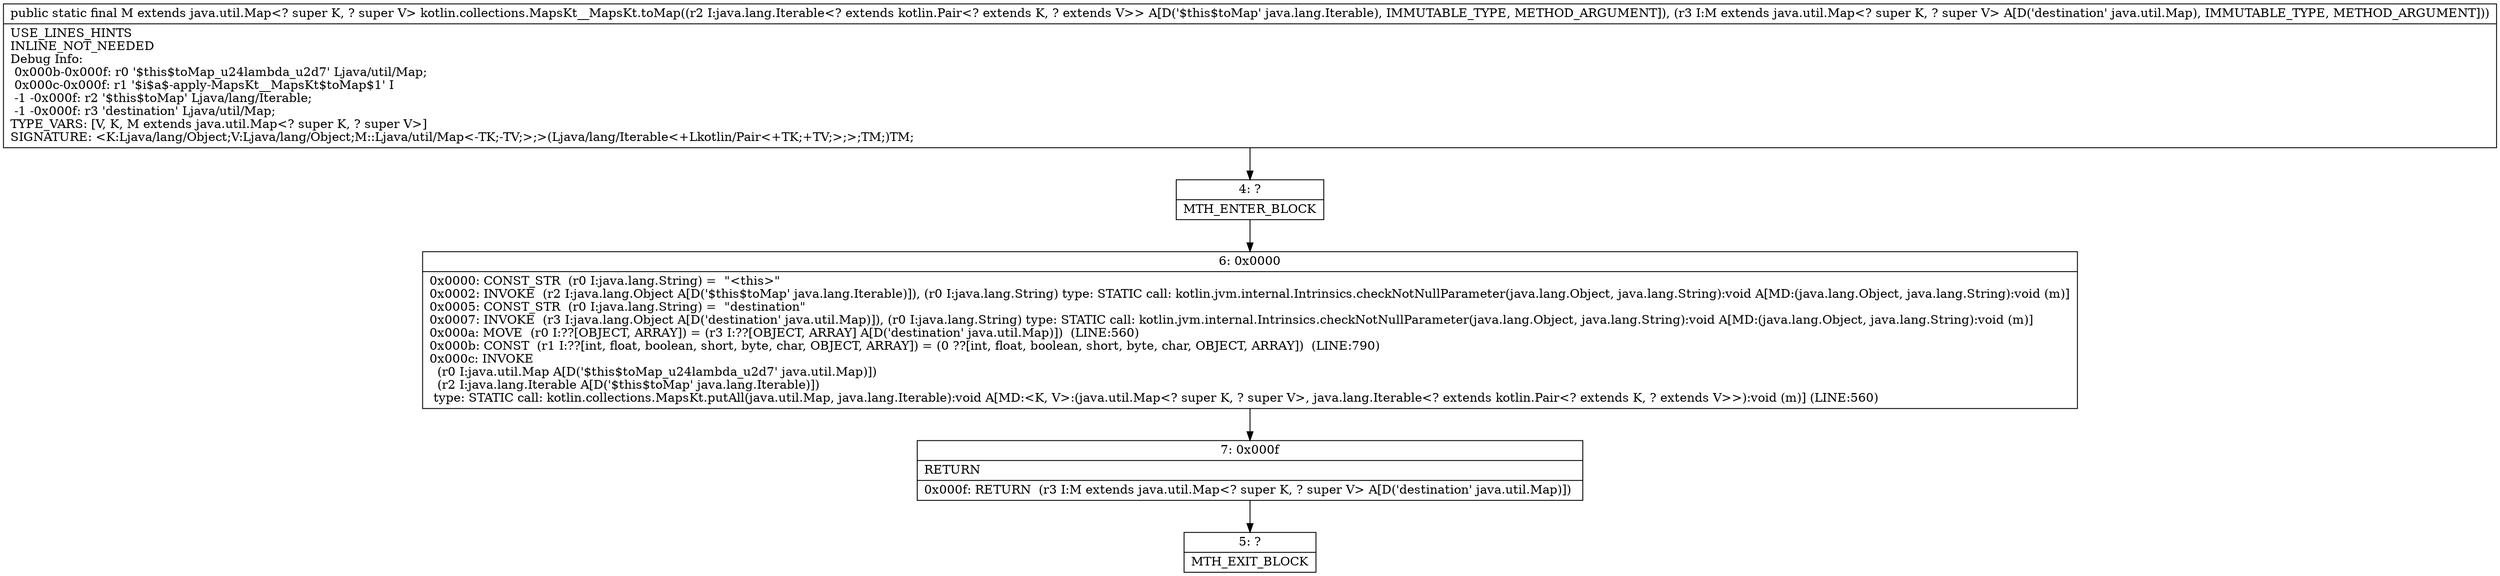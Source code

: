 digraph "CFG forkotlin.collections.MapsKt__MapsKt.toMap(Ljava\/lang\/Iterable;Ljava\/util\/Map;)Ljava\/util\/Map;" {
Node_4 [shape=record,label="{4\:\ ?|MTH_ENTER_BLOCK\l}"];
Node_6 [shape=record,label="{6\:\ 0x0000|0x0000: CONST_STR  (r0 I:java.lang.String) =  \"\<this\>\" \l0x0002: INVOKE  (r2 I:java.lang.Object A[D('$this$toMap' java.lang.Iterable)]), (r0 I:java.lang.String) type: STATIC call: kotlin.jvm.internal.Intrinsics.checkNotNullParameter(java.lang.Object, java.lang.String):void A[MD:(java.lang.Object, java.lang.String):void (m)]\l0x0005: CONST_STR  (r0 I:java.lang.String) =  \"destination\" \l0x0007: INVOKE  (r3 I:java.lang.Object A[D('destination' java.util.Map)]), (r0 I:java.lang.String) type: STATIC call: kotlin.jvm.internal.Intrinsics.checkNotNullParameter(java.lang.Object, java.lang.String):void A[MD:(java.lang.Object, java.lang.String):void (m)]\l0x000a: MOVE  (r0 I:??[OBJECT, ARRAY]) = (r3 I:??[OBJECT, ARRAY] A[D('destination' java.util.Map)])  (LINE:560)\l0x000b: CONST  (r1 I:??[int, float, boolean, short, byte, char, OBJECT, ARRAY]) = (0 ??[int, float, boolean, short, byte, char, OBJECT, ARRAY])  (LINE:790)\l0x000c: INVOKE  \l  (r0 I:java.util.Map A[D('$this$toMap_u24lambda_u2d7' java.util.Map)])\l  (r2 I:java.lang.Iterable A[D('$this$toMap' java.lang.Iterable)])\l type: STATIC call: kotlin.collections.MapsKt.putAll(java.util.Map, java.lang.Iterable):void A[MD:\<K, V\>:(java.util.Map\<? super K, ? super V\>, java.lang.Iterable\<? extends kotlin.Pair\<? extends K, ? extends V\>\>):void (m)] (LINE:560)\l}"];
Node_7 [shape=record,label="{7\:\ 0x000f|RETURN\l|0x000f: RETURN  (r3 I:M extends java.util.Map\<? super K, ? super V\> A[D('destination' java.util.Map)]) \l}"];
Node_5 [shape=record,label="{5\:\ ?|MTH_EXIT_BLOCK\l}"];
MethodNode[shape=record,label="{public static final M extends java.util.Map\<? super K, ? super V\> kotlin.collections.MapsKt__MapsKt.toMap((r2 I:java.lang.Iterable\<? extends kotlin.Pair\<? extends K, ? extends V\>\> A[D('$this$toMap' java.lang.Iterable), IMMUTABLE_TYPE, METHOD_ARGUMENT]), (r3 I:M extends java.util.Map\<? super K, ? super V\> A[D('destination' java.util.Map), IMMUTABLE_TYPE, METHOD_ARGUMENT]))  | USE_LINES_HINTS\lINLINE_NOT_NEEDED\lDebug Info:\l  0x000b\-0x000f: r0 '$this$toMap_u24lambda_u2d7' Ljava\/util\/Map;\l  0x000c\-0x000f: r1 '$i$a$\-apply\-MapsKt__MapsKt$toMap$1' I\l  \-1 \-0x000f: r2 '$this$toMap' Ljava\/lang\/Iterable;\l  \-1 \-0x000f: r3 'destination' Ljava\/util\/Map;\lTYPE_VARS: [V, K, M extends java.util.Map\<? super K, ? super V\>]\lSIGNATURE: \<K:Ljava\/lang\/Object;V:Ljava\/lang\/Object;M::Ljava\/util\/Map\<\-TK;\-TV;\>;\>(Ljava\/lang\/Iterable\<+Lkotlin\/Pair\<+TK;+TV;\>;\>;TM;)TM;\l}"];
MethodNode -> Node_4;Node_4 -> Node_6;
Node_6 -> Node_7;
Node_7 -> Node_5;
}

